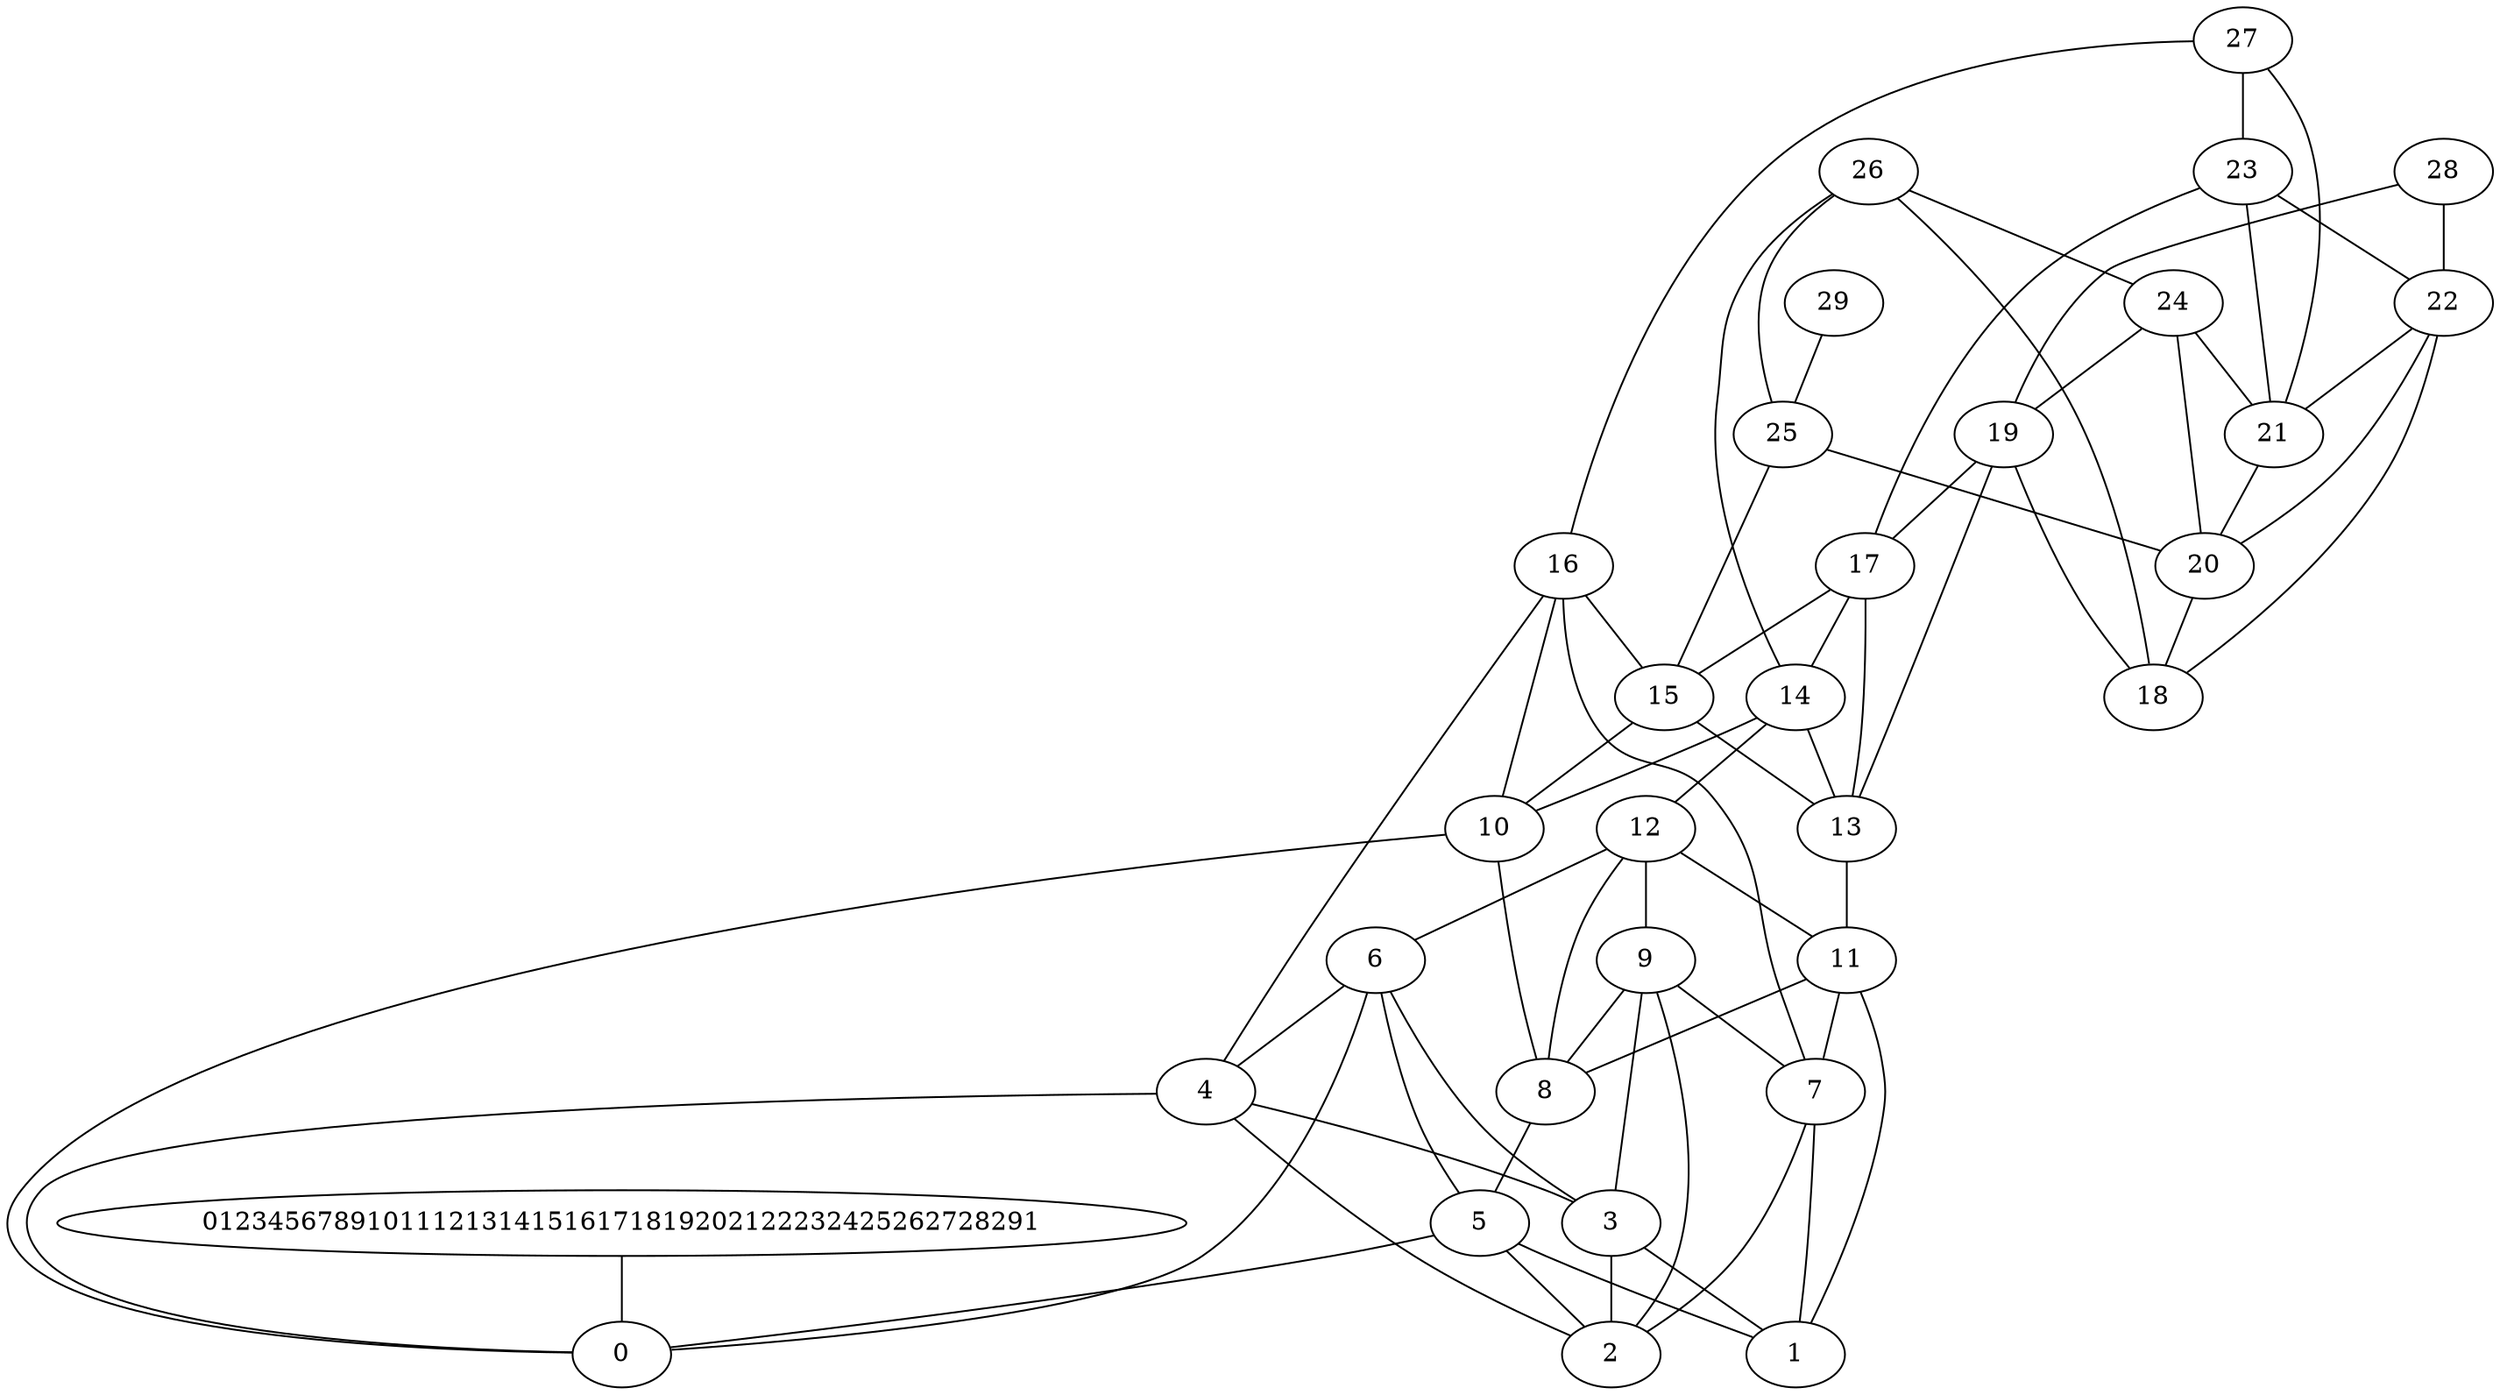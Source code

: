 graph G {
012345678910111213141516171819202122232425262728291 -- 0
3 -- 1
3 -- 2
4 -- 0
4 -- 2
4 -- 3
5 -- 0
5 -- 1
5 -- 2
6 -- 0
6 -- 3
6 -- 4
6 -- 5
7 -- 1
7 -- 2
8 -- 5
9 -- 2
9 -- 3
9 -- 7
9 -- 8
10 -- 0
10 -- 8
11 -- 1
11 -- 7
11 -- 8
12 -- 6
12 -- 8
12 -- 9
12 -- 11
13 -- 11
14 -- 10
14 -- 12
14 -- 13
15 -- 10
15 -- 13
16 -- 4
16 -- 7
16 -- 10
16 -- 15
17 -- 13
17 -- 14
17 -- 15
19 -- 13
19 -- 17
19 -- 18
20 -- 18
21 -- 20
22 -- 18
22 -- 20
22 -- 21
23 -- 17
23 -- 21
23 -- 22
24 -- 19
24 -- 20
24 -- 21
25 -- 15
25 -- 20
26 -- 14
26 -- 18
26 -- 24
26 -- 25
27 -- 16
27 -- 21
27 -- 23
28 -- 19
28 -- 22
29 -- 25
}
